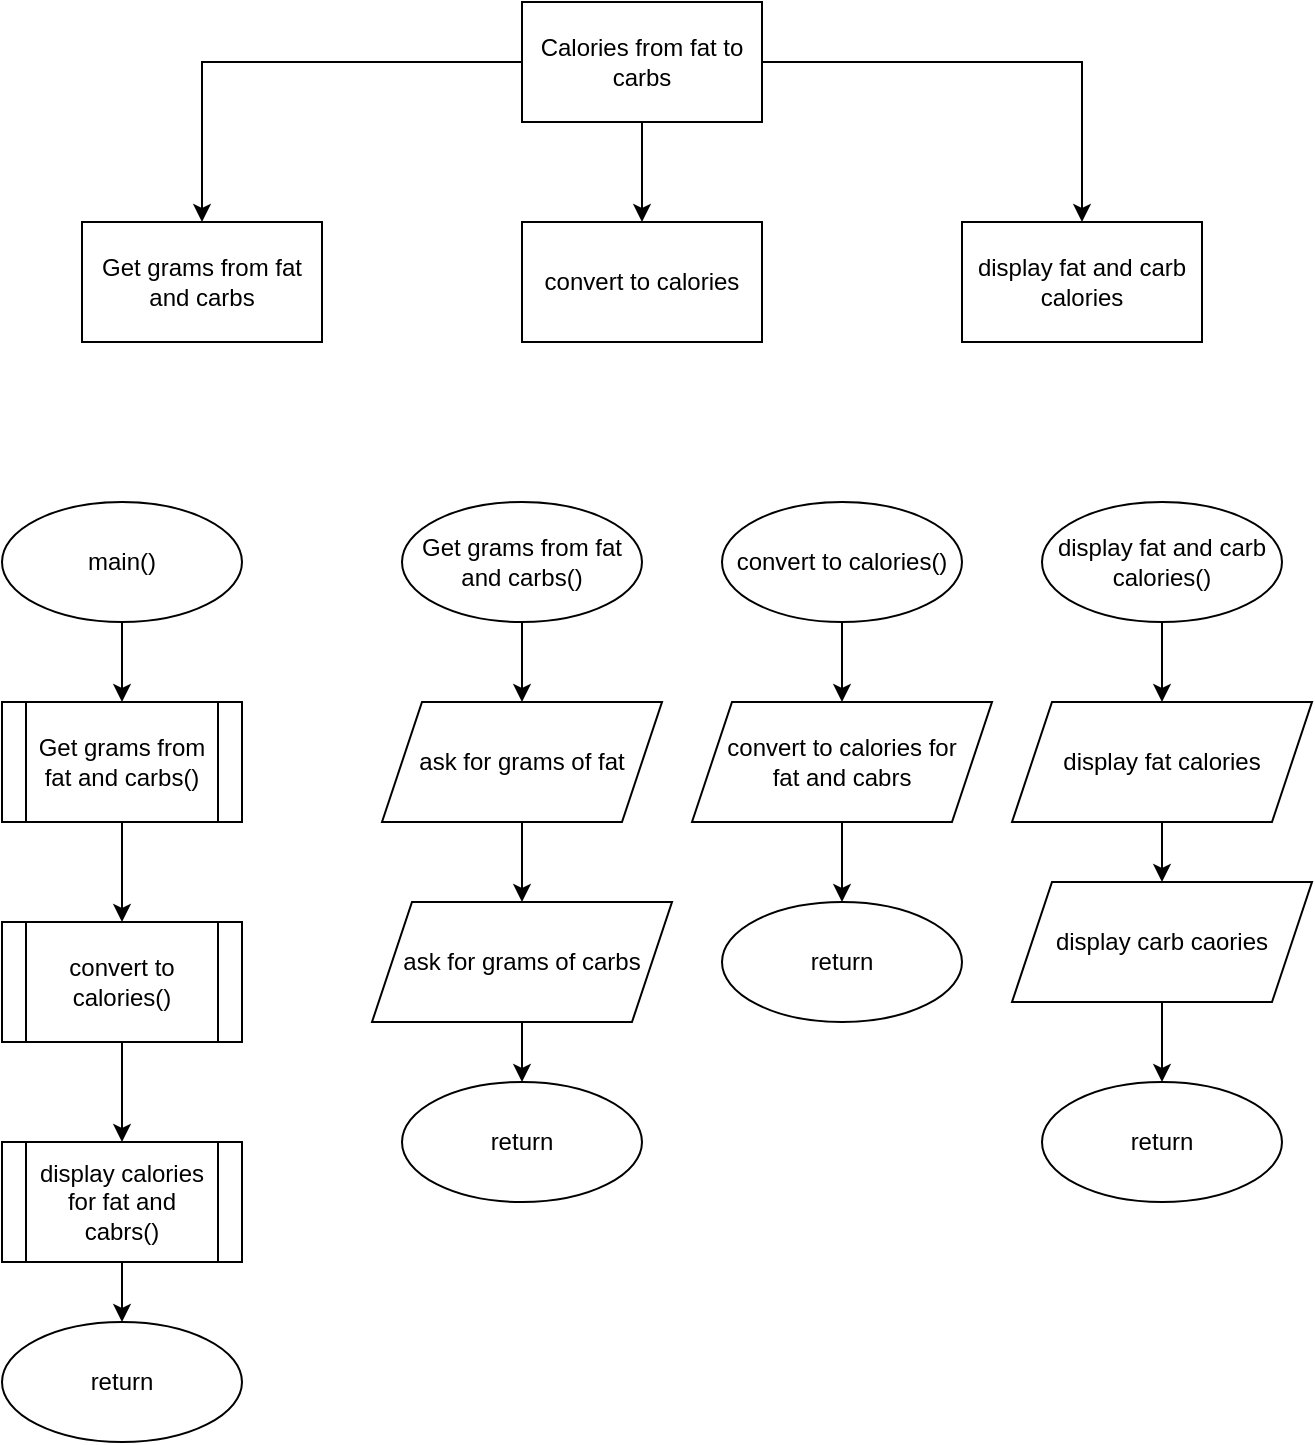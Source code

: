 <mxfile version="15.5.2"><diagram id="ojB5sYet8gCXjXIbg3j-" name="Page-1"><mxGraphModel dx="2062" dy="1112" grid="1" gridSize="10" guides="1" tooltips="1" connect="1" arrows="1" fold="1" page="1" pageScale="1" pageWidth="850" pageHeight="1100" math="0" shadow="0"><root><mxCell id="0"/><mxCell id="1" parent="0"/><mxCell id="Q95MFYBWqpOfdgvsjq2N-1" value="display fat and carb calories " style="rounded=0;whiteSpace=wrap;html=1;" vertex="1" parent="1"><mxGeometry x="560" y="150" width="120" height="60" as="geometry"/></mxCell><mxCell id="Q95MFYBWqpOfdgvsjq2N-2" value="convert to calories" style="rounded=0;whiteSpace=wrap;html=1;" vertex="1" parent="1"><mxGeometry x="340" y="150" width="120" height="60" as="geometry"/></mxCell><mxCell id="Q95MFYBWqpOfdgvsjq2N-3" value="Get grams from fat and carbs" style="rounded=0;whiteSpace=wrap;html=1;" vertex="1" parent="1"><mxGeometry x="120" y="150" width="120" height="60" as="geometry"/></mxCell><mxCell id="Q95MFYBWqpOfdgvsjq2N-5" value="" style="edgeStyle=orthogonalEdgeStyle;rounded=0;orthogonalLoop=1;jettySize=auto;html=1;" edge="1" parent="1" source="Q95MFYBWqpOfdgvsjq2N-4" target="Q95MFYBWqpOfdgvsjq2N-2"><mxGeometry relative="1" as="geometry"/></mxCell><mxCell id="Q95MFYBWqpOfdgvsjq2N-6" style="edgeStyle=orthogonalEdgeStyle;rounded=0;orthogonalLoop=1;jettySize=auto;html=1;exitX=0;exitY=0.5;exitDx=0;exitDy=0;entryX=0.5;entryY=0;entryDx=0;entryDy=0;" edge="1" parent="1" source="Q95MFYBWqpOfdgvsjq2N-4" target="Q95MFYBWqpOfdgvsjq2N-3"><mxGeometry relative="1" as="geometry"/></mxCell><mxCell id="Q95MFYBWqpOfdgvsjq2N-7" style="edgeStyle=orthogonalEdgeStyle;rounded=0;orthogonalLoop=1;jettySize=auto;html=1;exitX=1;exitY=0.5;exitDx=0;exitDy=0;entryX=0.5;entryY=0;entryDx=0;entryDy=0;" edge="1" parent="1" source="Q95MFYBWqpOfdgvsjq2N-4" target="Q95MFYBWqpOfdgvsjq2N-1"><mxGeometry relative="1" as="geometry"/></mxCell><mxCell id="Q95MFYBWqpOfdgvsjq2N-4" value="Calories from fat to carbs" style="rounded=0;whiteSpace=wrap;html=1;" vertex="1" parent="1"><mxGeometry x="340" y="40" width="120" height="60" as="geometry"/></mxCell><mxCell id="Q95MFYBWqpOfdgvsjq2N-8" value="return" style="ellipse;whiteSpace=wrap;html=1;" vertex="1" parent="1"><mxGeometry x="80" y="700" width="120" height="60" as="geometry"/></mxCell><mxCell id="Q95MFYBWqpOfdgvsjq2N-13" value="" style="edgeStyle=orthogonalEdgeStyle;rounded=0;orthogonalLoop=1;jettySize=auto;html=1;" edge="1" parent="1" source="Q95MFYBWqpOfdgvsjq2N-9" target="Q95MFYBWqpOfdgvsjq2N-12"><mxGeometry relative="1" as="geometry"/></mxCell><mxCell id="Q95MFYBWqpOfdgvsjq2N-9" value="main()" style="ellipse;whiteSpace=wrap;html=1;" vertex="1" parent="1"><mxGeometry x="80" y="290" width="120" height="60" as="geometry"/></mxCell><mxCell id="Q95MFYBWqpOfdgvsjq2N-16" value="" style="edgeStyle=orthogonalEdgeStyle;rounded=0;orthogonalLoop=1;jettySize=auto;html=1;" edge="1" parent="1" source="Q95MFYBWqpOfdgvsjq2N-10" target="Q95MFYBWqpOfdgvsjq2N-8"><mxGeometry relative="1" as="geometry"/></mxCell><mxCell id="Q95MFYBWqpOfdgvsjq2N-10" value="display calories for fat and cabrs()" style="shape=process;whiteSpace=wrap;html=1;backgroundOutline=1;" vertex="1" parent="1"><mxGeometry x="80" y="610" width="120" height="60" as="geometry"/></mxCell><mxCell id="Q95MFYBWqpOfdgvsjq2N-15" value="" style="edgeStyle=orthogonalEdgeStyle;rounded=0;orthogonalLoop=1;jettySize=auto;html=1;" edge="1" parent="1" source="Q95MFYBWqpOfdgvsjq2N-11" target="Q95MFYBWqpOfdgvsjq2N-10"><mxGeometry relative="1" as="geometry"/></mxCell><mxCell id="Q95MFYBWqpOfdgvsjq2N-11" value="convert to calories()" style="shape=process;whiteSpace=wrap;html=1;backgroundOutline=1;" vertex="1" parent="1"><mxGeometry x="80" y="500" width="120" height="60" as="geometry"/></mxCell><mxCell id="Q95MFYBWqpOfdgvsjq2N-14" value="" style="edgeStyle=orthogonalEdgeStyle;rounded=0;orthogonalLoop=1;jettySize=auto;html=1;" edge="1" parent="1" source="Q95MFYBWqpOfdgvsjq2N-12" target="Q95MFYBWqpOfdgvsjq2N-11"><mxGeometry relative="1" as="geometry"/></mxCell><mxCell id="Q95MFYBWqpOfdgvsjq2N-12" value="Get grams from fat and carbs()" style="shape=process;whiteSpace=wrap;html=1;backgroundOutline=1;" vertex="1" parent="1"><mxGeometry x="80" y="390" width="120" height="60" as="geometry"/></mxCell><mxCell id="Q95MFYBWqpOfdgvsjq2N-22" value="" style="edgeStyle=orthogonalEdgeStyle;rounded=0;orthogonalLoop=1;jettySize=auto;html=1;" edge="1" parent="1" source="Q95MFYBWqpOfdgvsjq2N-18" target="Q95MFYBWqpOfdgvsjq2N-21"><mxGeometry relative="1" as="geometry"/></mxCell><mxCell id="Q95MFYBWqpOfdgvsjq2N-18" value="Get grams from fat and carbs()" style="ellipse;whiteSpace=wrap;html=1;" vertex="1" parent="1"><mxGeometry x="280" y="290" width="120" height="60" as="geometry"/></mxCell><mxCell id="Q95MFYBWqpOfdgvsjq2N-24" value="" style="edgeStyle=orthogonalEdgeStyle;rounded=0;orthogonalLoop=1;jettySize=auto;html=1;" edge="1" parent="1" source="Q95MFYBWqpOfdgvsjq2N-19" target="Q95MFYBWqpOfdgvsjq2N-23"><mxGeometry relative="1" as="geometry"/></mxCell><mxCell id="Q95MFYBWqpOfdgvsjq2N-19" value="convert to calories()" style="ellipse;whiteSpace=wrap;html=1;" vertex="1" parent="1"><mxGeometry x="440" y="290" width="120" height="60" as="geometry"/></mxCell><mxCell id="Q95MFYBWqpOfdgvsjq2N-26" value="" style="edgeStyle=orthogonalEdgeStyle;rounded=0;orthogonalLoop=1;jettySize=auto;html=1;" edge="1" parent="1" source="Q95MFYBWqpOfdgvsjq2N-20" target="Q95MFYBWqpOfdgvsjq2N-25"><mxGeometry relative="1" as="geometry"/></mxCell><mxCell id="Q95MFYBWqpOfdgvsjq2N-20" value="display fat and carb calories()" style="ellipse;whiteSpace=wrap;html=1;" vertex="1" parent="1"><mxGeometry x="600" y="290" width="120" height="60" as="geometry"/></mxCell><mxCell id="Q95MFYBWqpOfdgvsjq2N-28" value="" style="edgeStyle=orthogonalEdgeStyle;rounded=0;orthogonalLoop=1;jettySize=auto;html=1;" edge="1" parent="1" source="Q95MFYBWqpOfdgvsjq2N-21" target="Q95MFYBWqpOfdgvsjq2N-27"><mxGeometry relative="1" as="geometry"/></mxCell><mxCell id="Q95MFYBWqpOfdgvsjq2N-21" value="ask for grams of fat" style="shape=parallelogram;perimeter=parallelogramPerimeter;whiteSpace=wrap;html=1;fixedSize=1;" vertex="1" parent="1"><mxGeometry x="270" y="390" width="140" height="60" as="geometry"/></mxCell><mxCell id="Q95MFYBWqpOfdgvsjq2N-33" value="" style="edgeStyle=orthogonalEdgeStyle;rounded=0;orthogonalLoop=1;jettySize=auto;html=1;" edge="1" parent="1" source="Q95MFYBWqpOfdgvsjq2N-23" target="Q95MFYBWqpOfdgvsjq2N-32"><mxGeometry relative="1" as="geometry"/></mxCell><mxCell id="Q95MFYBWqpOfdgvsjq2N-23" value="&lt;div&gt;convert to calories for &lt;br&gt;&lt;/div&gt;&lt;div&gt;fat and cabrs&lt;/div&gt;" style="shape=parallelogram;perimeter=parallelogramPerimeter;whiteSpace=wrap;html=1;fixedSize=1;" vertex="1" parent="1"><mxGeometry x="425" y="390" width="150" height="60" as="geometry"/></mxCell><mxCell id="Q95MFYBWqpOfdgvsjq2N-31" value="" style="edgeStyle=orthogonalEdgeStyle;rounded=0;orthogonalLoop=1;jettySize=auto;html=1;" edge="1" parent="1" source="Q95MFYBWqpOfdgvsjq2N-25" target="Q95MFYBWqpOfdgvsjq2N-30"><mxGeometry relative="1" as="geometry"/></mxCell><mxCell id="Q95MFYBWqpOfdgvsjq2N-25" value="display fat calories " style="shape=parallelogram;perimeter=parallelogramPerimeter;whiteSpace=wrap;html=1;fixedSize=1;" vertex="1" parent="1"><mxGeometry x="585" y="390" width="150" height="60" as="geometry"/></mxCell><mxCell id="Q95MFYBWqpOfdgvsjq2N-35" value="" style="edgeStyle=orthogonalEdgeStyle;rounded=0;orthogonalLoop=1;jettySize=auto;html=1;" edge="1" parent="1" source="Q95MFYBWqpOfdgvsjq2N-27" target="Q95MFYBWqpOfdgvsjq2N-34"><mxGeometry relative="1" as="geometry"/></mxCell><mxCell id="Q95MFYBWqpOfdgvsjq2N-27" value="ask for grams of carbs " style="shape=parallelogram;perimeter=parallelogramPerimeter;whiteSpace=wrap;html=1;fixedSize=1;" vertex="1" parent="1"><mxGeometry x="265" y="490" width="150" height="60" as="geometry"/></mxCell><mxCell id="Q95MFYBWqpOfdgvsjq2N-37" value="" style="edgeStyle=orthogonalEdgeStyle;rounded=0;orthogonalLoop=1;jettySize=auto;html=1;" edge="1" parent="1" source="Q95MFYBWqpOfdgvsjq2N-30" target="Q95MFYBWqpOfdgvsjq2N-36"><mxGeometry relative="1" as="geometry"/></mxCell><mxCell id="Q95MFYBWqpOfdgvsjq2N-30" value="display carb caories" style="shape=parallelogram;perimeter=parallelogramPerimeter;whiteSpace=wrap;html=1;fixedSize=1;" vertex="1" parent="1"><mxGeometry x="585" y="480" width="150" height="60" as="geometry"/></mxCell><mxCell id="Q95MFYBWqpOfdgvsjq2N-32" value="return" style="ellipse;whiteSpace=wrap;html=1;" vertex="1" parent="1"><mxGeometry x="440" y="490" width="120" height="60" as="geometry"/></mxCell><mxCell id="Q95MFYBWqpOfdgvsjq2N-34" value="return" style="ellipse;whiteSpace=wrap;html=1;" vertex="1" parent="1"><mxGeometry x="280" y="580" width="120" height="60" as="geometry"/></mxCell><mxCell id="Q95MFYBWqpOfdgvsjq2N-36" value="return" style="ellipse;whiteSpace=wrap;html=1;" vertex="1" parent="1"><mxGeometry x="600" y="580" width="120" height="60" as="geometry"/></mxCell></root></mxGraphModel></diagram></mxfile>